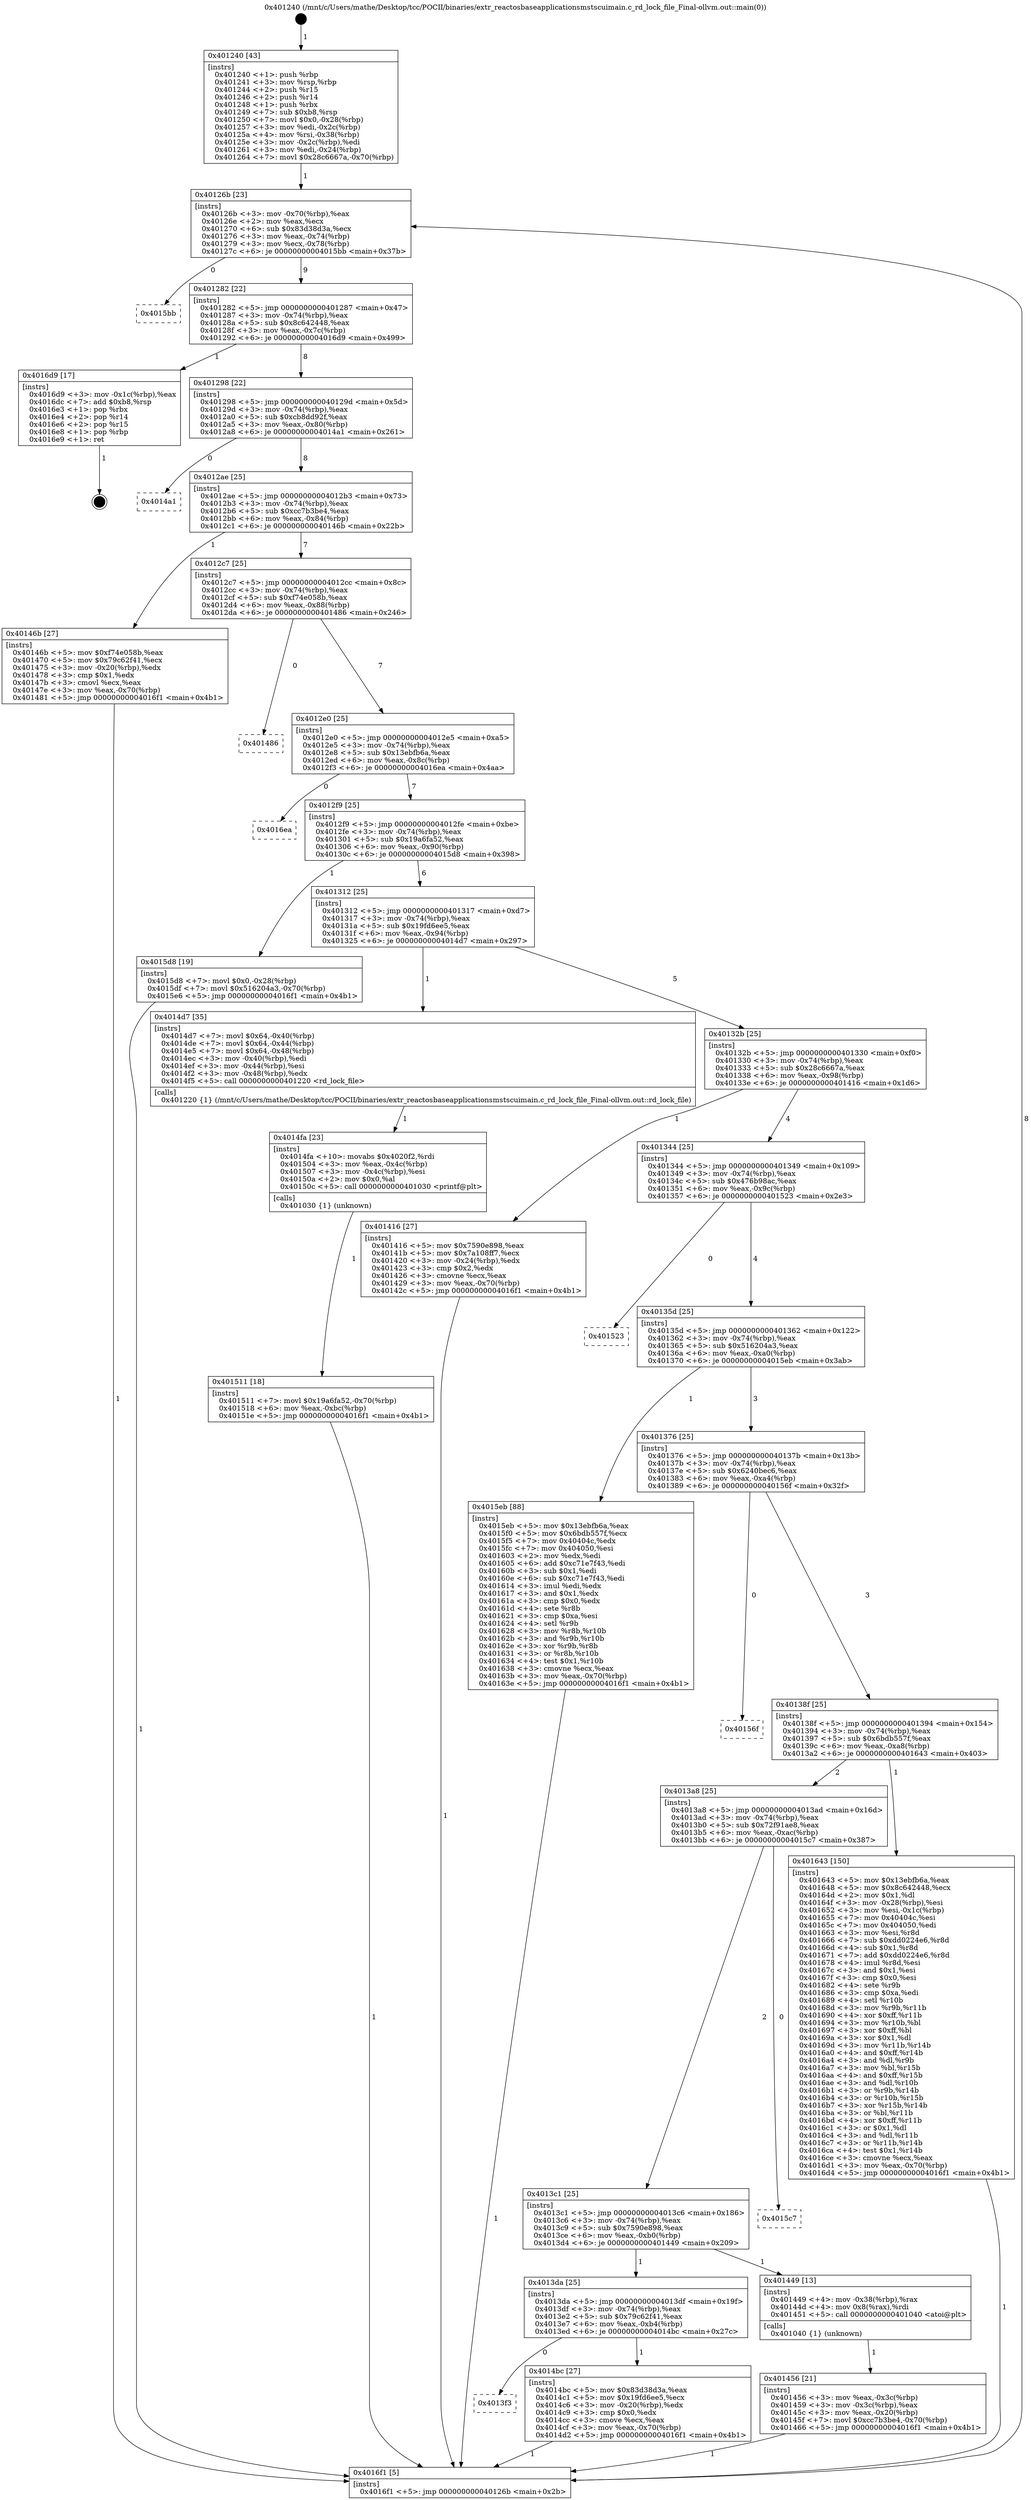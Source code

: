 digraph "0x401240" {
  label = "0x401240 (/mnt/c/Users/mathe/Desktop/tcc/POCII/binaries/extr_reactosbaseapplicationsmstscuimain.c_rd_lock_file_Final-ollvm.out::main(0))"
  labelloc = "t"
  node[shape=record]

  Entry [label="",width=0.3,height=0.3,shape=circle,fillcolor=black,style=filled]
  "0x40126b" [label="{
     0x40126b [23]\l
     | [instrs]\l
     &nbsp;&nbsp;0x40126b \<+3\>: mov -0x70(%rbp),%eax\l
     &nbsp;&nbsp;0x40126e \<+2\>: mov %eax,%ecx\l
     &nbsp;&nbsp;0x401270 \<+6\>: sub $0x83d38d3a,%ecx\l
     &nbsp;&nbsp;0x401276 \<+3\>: mov %eax,-0x74(%rbp)\l
     &nbsp;&nbsp;0x401279 \<+3\>: mov %ecx,-0x78(%rbp)\l
     &nbsp;&nbsp;0x40127c \<+6\>: je 00000000004015bb \<main+0x37b\>\l
  }"]
  "0x4015bb" [label="{
     0x4015bb\l
  }", style=dashed]
  "0x401282" [label="{
     0x401282 [22]\l
     | [instrs]\l
     &nbsp;&nbsp;0x401282 \<+5\>: jmp 0000000000401287 \<main+0x47\>\l
     &nbsp;&nbsp;0x401287 \<+3\>: mov -0x74(%rbp),%eax\l
     &nbsp;&nbsp;0x40128a \<+5\>: sub $0x8c642448,%eax\l
     &nbsp;&nbsp;0x40128f \<+3\>: mov %eax,-0x7c(%rbp)\l
     &nbsp;&nbsp;0x401292 \<+6\>: je 00000000004016d9 \<main+0x499\>\l
  }"]
  Exit [label="",width=0.3,height=0.3,shape=circle,fillcolor=black,style=filled,peripheries=2]
  "0x4016d9" [label="{
     0x4016d9 [17]\l
     | [instrs]\l
     &nbsp;&nbsp;0x4016d9 \<+3\>: mov -0x1c(%rbp),%eax\l
     &nbsp;&nbsp;0x4016dc \<+7\>: add $0xb8,%rsp\l
     &nbsp;&nbsp;0x4016e3 \<+1\>: pop %rbx\l
     &nbsp;&nbsp;0x4016e4 \<+2\>: pop %r14\l
     &nbsp;&nbsp;0x4016e6 \<+2\>: pop %r15\l
     &nbsp;&nbsp;0x4016e8 \<+1\>: pop %rbp\l
     &nbsp;&nbsp;0x4016e9 \<+1\>: ret\l
  }"]
  "0x401298" [label="{
     0x401298 [22]\l
     | [instrs]\l
     &nbsp;&nbsp;0x401298 \<+5\>: jmp 000000000040129d \<main+0x5d\>\l
     &nbsp;&nbsp;0x40129d \<+3\>: mov -0x74(%rbp),%eax\l
     &nbsp;&nbsp;0x4012a0 \<+5\>: sub $0xcb8dd92f,%eax\l
     &nbsp;&nbsp;0x4012a5 \<+3\>: mov %eax,-0x80(%rbp)\l
     &nbsp;&nbsp;0x4012a8 \<+6\>: je 00000000004014a1 \<main+0x261\>\l
  }"]
  "0x401511" [label="{
     0x401511 [18]\l
     | [instrs]\l
     &nbsp;&nbsp;0x401511 \<+7\>: movl $0x19a6fa52,-0x70(%rbp)\l
     &nbsp;&nbsp;0x401518 \<+6\>: mov %eax,-0xbc(%rbp)\l
     &nbsp;&nbsp;0x40151e \<+5\>: jmp 00000000004016f1 \<main+0x4b1\>\l
  }"]
  "0x4014a1" [label="{
     0x4014a1\l
  }", style=dashed]
  "0x4012ae" [label="{
     0x4012ae [25]\l
     | [instrs]\l
     &nbsp;&nbsp;0x4012ae \<+5\>: jmp 00000000004012b3 \<main+0x73\>\l
     &nbsp;&nbsp;0x4012b3 \<+3\>: mov -0x74(%rbp),%eax\l
     &nbsp;&nbsp;0x4012b6 \<+5\>: sub $0xcc7b3be4,%eax\l
     &nbsp;&nbsp;0x4012bb \<+6\>: mov %eax,-0x84(%rbp)\l
     &nbsp;&nbsp;0x4012c1 \<+6\>: je 000000000040146b \<main+0x22b\>\l
  }"]
  "0x4014fa" [label="{
     0x4014fa [23]\l
     | [instrs]\l
     &nbsp;&nbsp;0x4014fa \<+10\>: movabs $0x4020f2,%rdi\l
     &nbsp;&nbsp;0x401504 \<+3\>: mov %eax,-0x4c(%rbp)\l
     &nbsp;&nbsp;0x401507 \<+3\>: mov -0x4c(%rbp),%esi\l
     &nbsp;&nbsp;0x40150a \<+2\>: mov $0x0,%al\l
     &nbsp;&nbsp;0x40150c \<+5\>: call 0000000000401030 \<printf@plt\>\l
     | [calls]\l
     &nbsp;&nbsp;0x401030 \{1\} (unknown)\l
  }"]
  "0x40146b" [label="{
     0x40146b [27]\l
     | [instrs]\l
     &nbsp;&nbsp;0x40146b \<+5\>: mov $0xf74e058b,%eax\l
     &nbsp;&nbsp;0x401470 \<+5\>: mov $0x79c62f41,%ecx\l
     &nbsp;&nbsp;0x401475 \<+3\>: mov -0x20(%rbp),%edx\l
     &nbsp;&nbsp;0x401478 \<+3\>: cmp $0x1,%edx\l
     &nbsp;&nbsp;0x40147b \<+3\>: cmovl %ecx,%eax\l
     &nbsp;&nbsp;0x40147e \<+3\>: mov %eax,-0x70(%rbp)\l
     &nbsp;&nbsp;0x401481 \<+5\>: jmp 00000000004016f1 \<main+0x4b1\>\l
  }"]
  "0x4012c7" [label="{
     0x4012c7 [25]\l
     | [instrs]\l
     &nbsp;&nbsp;0x4012c7 \<+5\>: jmp 00000000004012cc \<main+0x8c\>\l
     &nbsp;&nbsp;0x4012cc \<+3\>: mov -0x74(%rbp),%eax\l
     &nbsp;&nbsp;0x4012cf \<+5\>: sub $0xf74e058b,%eax\l
     &nbsp;&nbsp;0x4012d4 \<+6\>: mov %eax,-0x88(%rbp)\l
     &nbsp;&nbsp;0x4012da \<+6\>: je 0000000000401486 \<main+0x246\>\l
  }"]
  "0x4013f3" [label="{
     0x4013f3\l
  }", style=dashed]
  "0x401486" [label="{
     0x401486\l
  }", style=dashed]
  "0x4012e0" [label="{
     0x4012e0 [25]\l
     | [instrs]\l
     &nbsp;&nbsp;0x4012e0 \<+5\>: jmp 00000000004012e5 \<main+0xa5\>\l
     &nbsp;&nbsp;0x4012e5 \<+3\>: mov -0x74(%rbp),%eax\l
     &nbsp;&nbsp;0x4012e8 \<+5\>: sub $0x13ebfb6a,%eax\l
     &nbsp;&nbsp;0x4012ed \<+6\>: mov %eax,-0x8c(%rbp)\l
     &nbsp;&nbsp;0x4012f3 \<+6\>: je 00000000004016ea \<main+0x4aa\>\l
  }"]
  "0x4014bc" [label="{
     0x4014bc [27]\l
     | [instrs]\l
     &nbsp;&nbsp;0x4014bc \<+5\>: mov $0x83d38d3a,%eax\l
     &nbsp;&nbsp;0x4014c1 \<+5\>: mov $0x19fd6ee5,%ecx\l
     &nbsp;&nbsp;0x4014c6 \<+3\>: mov -0x20(%rbp),%edx\l
     &nbsp;&nbsp;0x4014c9 \<+3\>: cmp $0x0,%edx\l
     &nbsp;&nbsp;0x4014cc \<+3\>: cmove %ecx,%eax\l
     &nbsp;&nbsp;0x4014cf \<+3\>: mov %eax,-0x70(%rbp)\l
     &nbsp;&nbsp;0x4014d2 \<+5\>: jmp 00000000004016f1 \<main+0x4b1\>\l
  }"]
  "0x4016ea" [label="{
     0x4016ea\l
  }", style=dashed]
  "0x4012f9" [label="{
     0x4012f9 [25]\l
     | [instrs]\l
     &nbsp;&nbsp;0x4012f9 \<+5\>: jmp 00000000004012fe \<main+0xbe\>\l
     &nbsp;&nbsp;0x4012fe \<+3\>: mov -0x74(%rbp),%eax\l
     &nbsp;&nbsp;0x401301 \<+5\>: sub $0x19a6fa52,%eax\l
     &nbsp;&nbsp;0x401306 \<+6\>: mov %eax,-0x90(%rbp)\l
     &nbsp;&nbsp;0x40130c \<+6\>: je 00000000004015d8 \<main+0x398\>\l
  }"]
  "0x401456" [label="{
     0x401456 [21]\l
     | [instrs]\l
     &nbsp;&nbsp;0x401456 \<+3\>: mov %eax,-0x3c(%rbp)\l
     &nbsp;&nbsp;0x401459 \<+3\>: mov -0x3c(%rbp),%eax\l
     &nbsp;&nbsp;0x40145c \<+3\>: mov %eax,-0x20(%rbp)\l
     &nbsp;&nbsp;0x40145f \<+7\>: movl $0xcc7b3be4,-0x70(%rbp)\l
     &nbsp;&nbsp;0x401466 \<+5\>: jmp 00000000004016f1 \<main+0x4b1\>\l
  }"]
  "0x4015d8" [label="{
     0x4015d8 [19]\l
     | [instrs]\l
     &nbsp;&nbsp;0x4015d8 \<+7\>: movl $0x0,-0x28(%rbp)\l
     &nbsp;&nbsp;0x4015df \<+7\>: movl $0x516204a3,-0x70(%rbp)\l
     &nbsp;&nbsp;0x4015e6 \<+5\>: jmp 00000000004016f1 \<main+0x4b1\>\l
  }"]
  "0x401312" [label="{
     0x401312 [25]\l
     | [instrs]\l
     &nbsp;&nbsp;0x401312 \<+5\>: jmp 0000000000401317 \<main+0xd7\>\l
     &nbsp;&nbsp;0x401317 \<+3\>: mov -0x74(%rbp),%eax\l
     &nbsp;&nbsp;0x40131a \<+5\>: sub $0x19fd6ee5,%eax\l
     &nbsp;&nbsp;0x40131f \<+6\>: mov %eax,-0x94(%rbp)\l
     &nbsp;&nbsp;0x401325 \<+6\>: je 00000000004014d7 \<main+0x297\>\l
  }"]
  "0x4013da" [label="{
     0x4013da [25]\l
     | [instrs]\l
     &nbsp;&nbsp;0x4013da \<+5\>: jmp 00000000004013df \<main+0x19f\>\l
     &nbsp;&nbsp;0x4013df \<+3\>: mov -0x74(%rbp),%eax\l
     &nbsp;&nbsp;0x4013e2 \<+5\>: sub $0x79c62f41,%eax\l
     &nbsp;&nbsp;0x4013e7 \<+6\>: mov %eax,-0xb4(%rbp)\l
     &nbsp;&nbsp;0x4013ed \<+6\>: je 00000000004014bc \<main+0x27c\>\l
  }"]
  "0x4014d7" [label="{
     0x4014d7 [35]\l
     | [instrs]\l
     &nbsp;&nbsp;0x4014d7 \<+7\>: movl $0x64,-0x40(%rbp)\l
     &nbsp;&nbsp;0x4014de \<+7\>: movl $0x64,-0x44(%rbp)\l
     &nbsp;&nbsp;0x4014e5 \<+7\>: movl $0x64,-0x48(%rbp)\l
     &nbsp;&nbsp;0x4014ec \<+3\>: mov -0x40(%rbp),%edi\l
     &nbsp;&nbsp;0x4014ef \<+3\>: mov -0x44(%rbp),%esi\l
     &nbsp;&nbsp;0x4014f2 \<+3\>: mov -0x48(%rbp),%edx\l
     &nbsp;&nbsp;0x4014f5 \<+5\>: call 0000000000401220 \<rd_lock_file\>\l
     | [calls]\l
     &nbsp;&nbsp;0x401220 \{1\} (/mnt/c/Users/mathe/Desktop/tcc/POCII/binaries/extr_reactosbaseapplicationsmstscuimain.c_rd_lock_file_Final-ollvm.out::rd_lock_file)\l
  }"]
  "0x40132b" [label="{
     0x40132b [25]\l
     | [instrs]\l
     &nbsp;&nbsp;0x40132b \<+5\>: jmp 0000000000401330 \<main+0xf0\>\l
     &nbsp;&nbsp;0x401330 \<+3\>: mov -0x74(%rbp),%eax\l
     &nbsp;&nbsp;0x401333 \<+5\>: sub $0x28c6667a,%eax\l
     &nbsp;&nbsp;0x401338 \<+6\>: mov %eax,-0x98(%rbp)\l
     &nbsp;&nbsp;0x40133e \<+6\>: je 0000000000401416 \<main+0x1d6\>\l
  }"]
  "0x401449" [label="{
     0x401449 [13]\l
     | [instrs]\l
     &nbsp;&nbsp;0x401449 \<+4\>: mov -0x38(%rbp),%rax\l
     &nbsp;&nbsp;0x40144d \<+4\>: mov 0x8(%rax),%rdi\l
     &nbsp;&nbsp;0x401451 \<+5\>: call 0000000000401040 \<atoi@plt\>\l
     | [calls]\l
     &nbsp;&nbsp;0x401040 \{1\} (unknown)\l
  }"]
  "0x401416" [label="{
     0x401416 [27]\l
     | [instrs]\l
     &nbsp;&nbsp;0x401416 \<+5\>: mov $0x7590e898,%eax\l
     &nbsp;&nbsp;0x40141b \<+5\>: mov $0x7a108ff7,%ecx\l
     &nbsp;&nbsp;0x401420 \<+3\>: mov -0x24(%rbp),%edx\l
     &nbsp;&nbsp;0x401423 \<+3\>: cmp $0x2,%edx\l
     &nbsp;&nbsp;0x401426 \<+3\>: cmovne %ecx,%eax\l
     &nbsp;&nbsp;0x401429 \<+3\>: mov %eax,-0x70(%rbp)\l
     &nbsp;&nbsp;0x40142c \<+5\>: jmp 00000000004016f1 \<main+0x4b1\>\l
  }"]
  "0x401344" [label="{
     0x401344 [25]\l
     | [instrs]\l
     &nbsp;&nbsp;0x401344 \<+5\>: jmp 0000000000401349 \<main+0x109\>\l
     &nbsp;&nbsp;0x401349 \<+3\>: mov -0x74(%rbp),%eax\l
     &nbsp;&nbsp;0x40134c \<+5\>: sub $0x476b98ac,%eax\l
     &nbsp;&nbsp;0x401351 \<+6\>: mov %eax,-0x9c(%rbp)\l
     &nbsp;&nbsp;0x401357 \<+6\>: je 0000000000401523 \<main+0x2e3\>\l
  }"]
  "0x4016f1" [label="{
     0x4016f1 [5]\l
     | [instrs]\l
     &nbsp;&nbsp;0x4016f1 \<+5\>: jmp 000000000040126b \<main+0x2b\>\l
  }"]
  "0x401240" [label="{
     0x401240 [43]\l
     | [instrs]\l
     &nbsp;&nbsp;0x401240 \<+1\>: push %rbp\l
     &nbsp;&nbsp;0x401241 \<+3\>: mov %rsp,%rbp\l
     &nbsp;&nbsp;0x401244 \<+2\>: push %r15\l
     &nbsp;&nbsp;0x401246 \<+2\>: push %r14\l
     &nbsp;&nbsp;0x401248 \<+1\>: push %rbx\l
     &nbsp;&nbsp;0x401249 \<+7\>: sub $0xb8,%rsp\l
     &nbsp;&nbsp;0x401250 \<+7\>: movl $0x0,-0x28(%rbp)\l
     &nbsp;&nbsp;0x401257 \<+3\>: mov %edi,-0x2c(%rbp)\l
     &nbsp;&nbsp;0x40125a \<+4\>: mov %rsi,-0x38(%rbp)\l
     &nbsp;&nbsp;0x40125e \<+3\>: mov -0x2c(%rbp),%edi\l
     &nbsp;&nbsp;0x401261 \<+3\>: mov %edi,-0x24(%rbp)\l
     &nbsp;&nbsp;0x401264 \<+7\>: movl $0x28c6667a,-0x70(%rbp)\l
  }"]
  "0x4013c1" [label="{
     0x4013c1 [25]\l
     | [instrs]\l
     &nbsp;&nbsp;0x4013c1 \<+5\>: jmp 00000000004013c6 \<main+0x186\>\l
     &nbsp;&nbsp;0x4013c6 \<+3\>: mov -0x74(%rbp),%eax\l
     &nbsp;&nbsp;0x4013c9 \<+5\>: sub $0x7590e898,%eax\l
     &nbsp;&nbsp;0x4013ce \<+6\>: mov %eax,-0xb0(%rbp)\l
     &nbsp;&nbsp;0x4013d4 \<+6\>: je 0000000000401449 \<main+0x209\>\l
  }"]
  "0x401523" [label="{
     0x401523\l
  }", style=dashed]
  "0x40135d" [label="{
     0x40135d [25]\l
     | [instrs]\l
     &nbsp;&nbsp;0x40135d \<+5\>: jmp 0000000000401362 \<main+0x122\>\l
     &nbsp;&nbsp;0x401362 \<+3\>: mov -0x74(%rbp),%eax\l
     &nbsp;&nbsp;0x401365 \<+5\>: sub $0x516204a3,%eax\l
     &nbsp;&nbsp;0x40136a \<+6\>: mov %eax,-0xa0(%rbp)\l
     &nbsp;&nbsp;0x401370 \<+6\>: je 00000000004015eb \<main+0x3ab\>\l
  }"]
  "0x4015c7" [label="{
     0x4015c7\l
  }", style=dashed]
  "0x4015eb" [label="{
     0x4015eb [88]\l
     | [instrs]\l
     &nbsp;&nbsp;0x4015eb \<+5\>: mov $0x13ebfb6a,%eax\l
     &nbsp;&nbsp;0x4015f0 \<+5\>: mov $0x6bdb557f,%ecx\l
     &nbsp;&nbsp;0x4015f5 \<+7\>: mov 0x40404c,%edx\l
     &nbsp;&nbsp;0x4015fc \<+7\>: mov 0x404050,%esi\l
     &nbsp;&nbsp;0x401603 \<+2\>: mov %edx,%edi\l
     &nbsp;&nbsp;0x401605 \<+6\>: add $0xc71e7f43,%edi\l
     &nbsp;&nbsp;0x40160b \<+3\>: sub $0x1,%edi\l
     &nbsp;&nbsp;0x40160e \<+6\>: sub $0xc71e7f43,%edi\l
     &nbsp;&nbsp;0x401614 \<+3\>: imul %edi,%edx\l
     &nbsp;&nbsp;0x401617 \<+3\>: and $0x1,%edx\l
     &nbsp;&nbsp;0x40161a \<+3\>: cmp $0x0,%edx\l
     &nbsp;&nbsp;0x40161d \<+4\>: sete %r8b\l
     &nbsp;&nbsp;0x401621 \<+3\>: cmp $0xa,%esi\l
     &nbsp;&nbsp;0x401624 \<+4\>: setl %r9b\l
     &nbsp;&nbsp;0x401628 \<+3\>: mov %r8b,%r10b\l
     &nbsp;&nbsp;0x40162b \<+3\>: and %r9b,%r10b\l
     &nbsp;&nbsp;0x40162e \<+3\>: xor %r9b,%r8b\l
     &nbsp;&nbsp;0x401631 \<+3\>: or %r8b,%r10b\l
     &nbsp;&nbsp;0x401634 \<+4\>: test $0x1,%r10b\l
     &nbsp;&nbsp;0x401638 \<+3\>: cmovne %ecx,%eax\l
     &nbsp;&nbsp;0x40163b \<+3\>: mov %eax,-0x70(%rbp)\l
     &nbsp;&nbsp;0x40163e \<+5\>: jmp 00000000004016f1 \<main+0x4b1\>\l
  }"]
  "0x401376" [label="{
     0x401376 [25]\l
     | [instrs]\l
     &nbsp;&nbsp;0x401376 \<+5\>: jmp 000000000040137b \<main+0x13b\>\l
     &nbsp;&nbsp;0x40137b \<+3\>: mov -0x74(%rbp),%eax\l
     &nbsp;&nbsp;0x40137e \<+5\>: sub $0x6240bec6,%eax\l
     &nbsp;&nbsp;0x401383 \<+6\>: mov %eax,-0xa4(%rbp)\l
     &nbsp;&nbsp;0x401389 \<+6\>: je 000000000040156f \<main+0x32f\>\l
  }"]
  "0x4013a8" [label="{
     0x4013a8 [25]\l
     | [instrs]\l
     &nbsp;&nbsp;0x4013a8 \<+5\>: jmp 00000000004013ad \<main+0x16d\>\l
     &nbsp;&nbsp;0x4013ad \<+3\>: mov -0x74(%rbp),%eax\l
     &nbsp;&nbsp;0x4013b0 \<+5\>: sub $0x72f91ae8,%eax\l
     &nbsp;&nbsp;0x4013b5 \<+6\>: mov %eax,-0xac(%rbp)\l
     &nbsp;&nbsp;0x4013bb \<+6\>: je 00000000004015c7 \<main+0x387\>\l
  }"]
  "0x40156f" [label="{
     0x40156f\l
  }", style=dashed]
  "0x40138f" [label="{
     0x40138f [25]\l
     | [instrs]\l
     &nbsp;&nbsp;0x40138f \<+5\>: jmp 0000000000401394 \<main+0x154\>\l
     &nbsp;&nbsp;0x401394 \<+3\>: mov -0x74(%rbp),%eax\l
     &nbsp;&nbsp;0x401397 \<+5\>: sub $0x6bdb557f,%eax\l
     &nbsp;&nbsp;0x40139c \<+6\>: mov %eax,-0xa8(%rbp)\l
     &nbsp;&nbsp;0x4013a2 \<+6\>: je 0000000000401643 \<main+0x403\>\l
  }"]
  "0x401643" [label="{
     0x401643 [150]\l
     | [instrs]\l
     &nbsp;&nbsp;0x401643 \<+5\>: mov $0x13ebfb6a,%eax\l
     &nbsp;&nbsp;0x401648 \<+5\>: mov $0x8c642448,%ecx\l
     &nbsp;&nbsp;0x40164d \<+2\>: mov $0x1,%dl\l
     &nbsp;&nbsp;0x40164f \<+3\>: mov -0x28(%rbp),%esi\l
     &nbsp;&nbsp;0x401652 \<+3\>: mov %esi,-0x1c(%rbp)\l
     &nbsp;&nbsp;0x401655 \<+7\>: mov 0x40404c,%esi\l
     &nbsp;&nbsp;0x40165c \<+7\>: mov 0x404050,%edi\l
     &nbsp;&nbsp;0x401663 \<+3\>: mov %esi,%r8d\l
     &nbsp;&nbsp;0x401666 \<+7\>: sub $0xdd0224e6,%r8d\l
     &nbsp;&nbsp;0x40166d \<+4\>: sub $0x1,%r8d\l
     &nbsp;&nbsp;0x401671 \<+7\>: add $0xdd0224e6,%r8d\l
     &nbsp;&nbsp;0x401678 \<+4\>: imul %r8d,%esi\l
     &nbsp;&nbsp;0x40167c \<+3\>: and $0x1,%esi\l
     &nbsp;&nbsp;0x40167f \<+3\>: cmp $0x0,%esi\l
     &nbsp;&nbsp;0x401682 \<+4\>: sete %r9b\l
     &nbsp;&nbsp;0x401686 \<+3\>: cmp $0xa,%edi\l
     &nbsp;&nbsp;0x401689 \<+4\>: setl %r10b\l
     &nbsp;&nbsp;0x40168d \<+3\>: mov %r9b,%r11b\l
     &nbsp;&nbsp;0x401690 \<+4\>: xor $0xff,%r11b\l
     &nbsp;&nbsp;0x401694 \<+3\>: mov %r10b,%bl\l
     &nbsp;&nbsp;0x401697 \<+3\>: xor $0xff,%bl\l
     &nbsp;&nbsp;0x40169a \<+3\>: xor $0x1,%dl\l
     &nbsp;&nbsp;0x40169d \<+3\>: mov %r11b,%r14b\l
     &nbsp;&nbsp;0x4016a0 \<+4\>: and $0xff,%r14b\l
     &nbsp;&nbsp;0x4016a4 \<+3\>: and %dl,%r9b\l
     &nbsp;&nbsp;0x4016a7 \<+3\>: mov %bl,%r15b\l
     &nbsp;&nbsp;0x4016aa \<+4\>: and $0xff,%r15b\l
     &nbsp;&nbsp;0x4016ae \<+3\>: and %dl,%r10b\l
     &nbsp;&nbsp;0x4016b1 \<+3\>: or %r9b,%r14b\l
     &nbsp;&nbsp;0x4016b4 \<+3\>: or %r10b,%r15b\l
     &nbsp;&nbsp;0x4016b7 \<+3\>: xor %r15b,%r14b\l
     &nbsp;&nbsp;0x4016ba \<+3\>: or %bl,%r11b\l
     &nbsp;&nbsp;0x4016bd \<+4\>: xor $0xff,%r11b\l
     &nbsp;&nbsp;0x4016c1 \<+3\>: or $0x1,%dl\l
     &nbsp;&nbsp;0x4016c4 \<+3\>: and %dl,%r11b\l
     &nbsp;&nbsp;0x4016c7 \<+3\>: or %r11b,%r14b\l
     &nbsp;&nbsp;0x4016ca \<+4\>: test $0x1,%r14b\l
     &nbsp;&nbsp;0x4016ce \<+3\>: cmovne %ecx,%eax\l
     &nbsp;&nbsp;0x4016d1 \<+3\>: mov %eax,-0x70(%rbp)\l
     &nbsp;&nbsp;0x4016d4 \<+5\>: jmp 00000000004016f1 \<main+0x4b1\>\l
  }"]
  Entry -> "0x401240" [label=" 1"]
  "0x40126b" -> "0x4015bb" [label=" 0"]
  "0x40126b" -> "0x401282" [label=" 9"]
  "0x4016d9" -> Exit [label=" 1"]
  "0x401282" -> "0x4016d9" [label=" 1"]
  "0x401282" -> "0x401298" [label=" 8"]
  "0x401643" -> "0x4016f1" [label=" 1"]
  "0x401298" -> "0x4014a1" [label=" 0"]
  "0x401298" -> "0x4012ae" [label=" 8"]
  "0x4015eb" -> "0x4016f1" [label=" 1"]
  "0x4012ae" -> "0x40146b" [label=" 1"]
  "0x4012ae" -> "0x4012c7" [label=" 7"]
  "0x4015d8" -> "0x4016f1" [label=" 1"]
  "0x4012c7" -> "0x401486" [label=" 0"]
  "0x4012c7" -> "0x4012e0" [label=" 7"]
  "0x401511" -> "0x4016f1" [label=" 1"]
  "0x4012e0" -> "0x4016ea" [label=" 0"]
  "0x4012e0" -> "0x4012f9" [label=" 7"]
  "0x4014fa" -> "0x401511" [label=" 1"]
  "0x4012f9" -> "0x4015d8" [label=" 1"]
  "0x4012f9" -> "0x401312" [label=" 6"]
  "0x4014bc" -> "0x4016f1" [label=" 1"]
  "0x401312" -> "0x4014d7" [label=" 1"]
  "0x401312" -> "0x40132b" [label=" 5"]
  "0x4013da" -> "0x4013f3" [label=" 0"]
  "0x40132b" -> "0x401416" [label=" 1"]
  "0x40132b" -> "0x401344" [label=" 4"]
  "0x401416" -> "0x4016f1" [label=" 1"]
  "0x401240" -> "0x40126b" [label=" 1"]
  "0x4016f1" -> "0x40126b" [label=" 8"]
  "0x4013da" -> "0x4014bc" [label=" 1"]
  "0x401344" -> "0x401523" [label=" 0"]
  "0x401344" -> "0x40135d" [label=" 4"]
  "0x40146b" -> "0x4016f1" [label=" 1"]
  "0x40135d" -> "0x4015eb" [label=" 1"]
  "0x40135d" -> "0x401376" [label=" 3"]
  "0x401456" -> "0x4016f1" [label=" 1"]
  "0x401376" -> "0x40156f" [label=" 0"]
  "0x401376" -> "0x40138f" [label=" 3"]
  "0x4013c1" -> "0x4013da" [label=" 1"]
  "0x40138f" -> "0x401643" [label=" 1"]
  "0x40138f" -> "0x4013a8" [label=" 2"]
  "0x401449" -> "0x401456" [label=" 1"]
  "0x4013a8" -> "0x4015c7" [label=" 0"]
  "0x4013a8" -> "0x4013c1" [label=" 2"]
  "0x4014d7" -> "0x4014fa" [label=" 1"]
  "0x4013c1" -> "0x401449" [label=" 1"]
}
